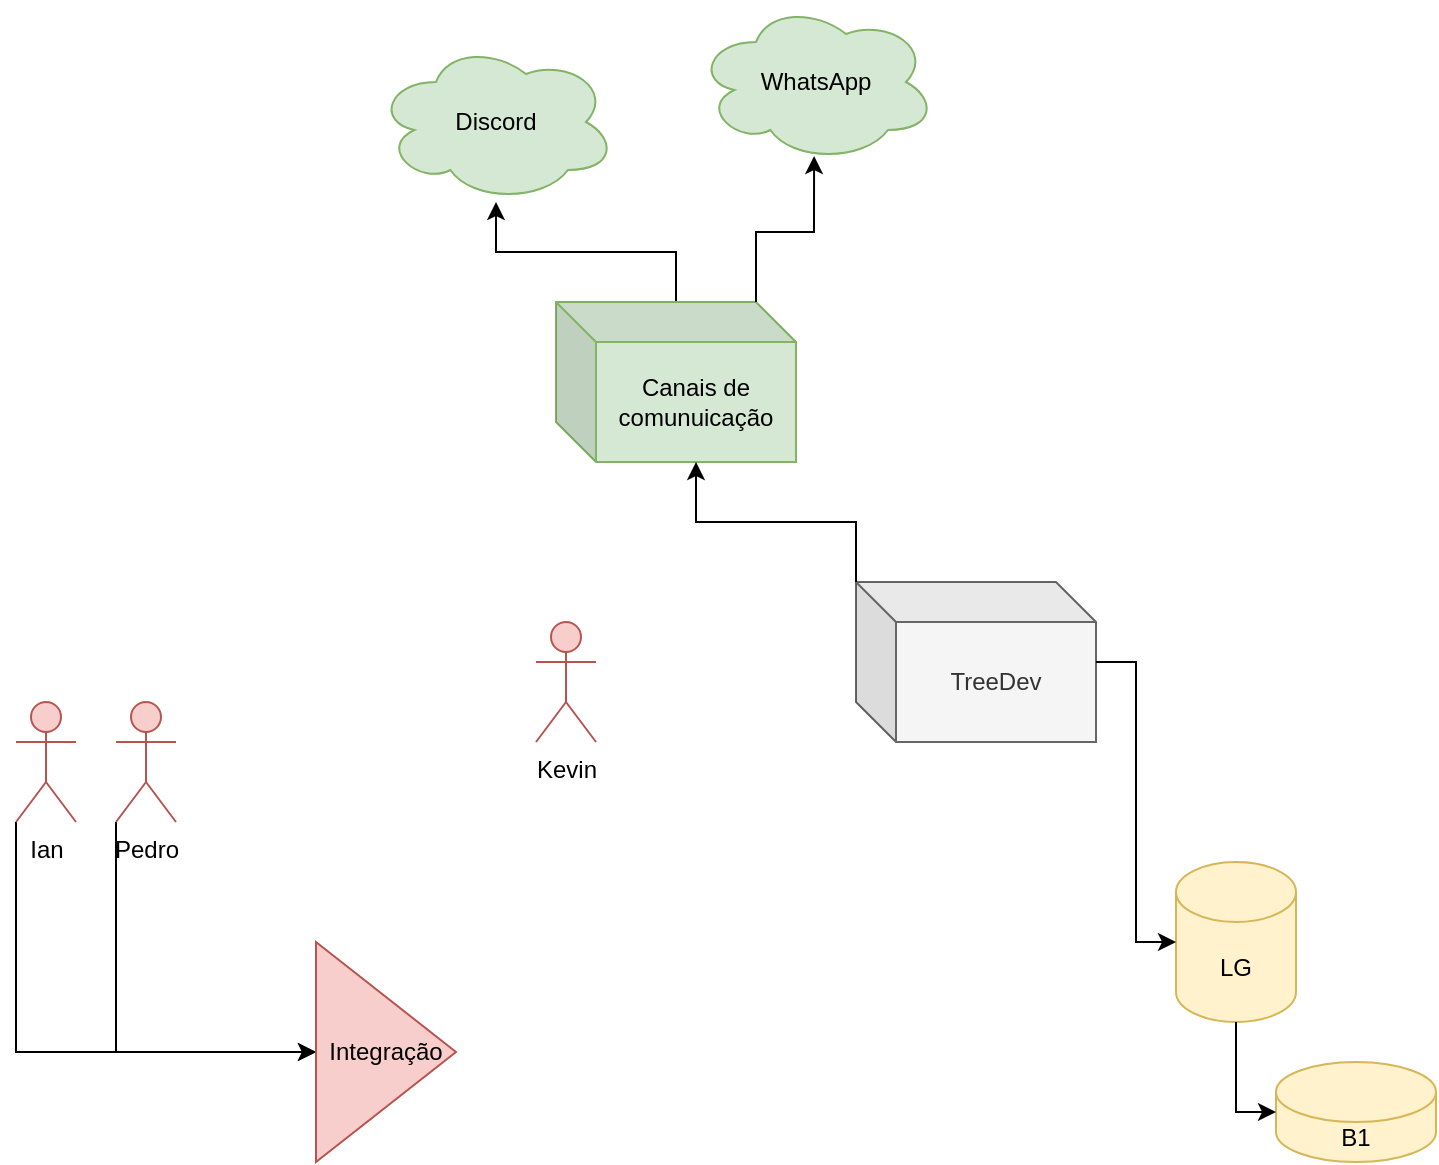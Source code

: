 <mxfile version="26.1.1">
  <diagram name="Página-1" id="OKVI52Qlez-yGc6pc8ad">
    <mxGraphModel dx="786" dy="425" grid="1" gridSize="10" guides="1" tooltips="1" connect="1" arrows="1" fold="1" page="1" pageScale="1" pageWidth="850" pageHeight="1100" math="0" shadow="0">
      <root>
        <mxCell id="0" />
        <mxCell id="1" parent="0" />
        <mxCell id="nMu7LTH7eqyM7O5s3VIu-2" value="TreeDev" style="shape=cube;whiteSpace=wrap;html=1;boundedLbl=1;backgroundOutline=1;darkOpacity=0.05;darkOpacity2=0.1;fillColor=#f5f5f5;strokeColor=#666666;fontColor=#333333;" parent="1" vertex="1">
          <mxGeometry x="470" y="470" width="120" height="80" as="geometry" />
        </mxCell>
        <mxCell id="nMu7LTH7eqyM7O5s3VIu-6" value="LG" style="shape=cylinder3;whiteSpace=wrap;html=1;boundedLbl=1;backgroundOutline=1;size=15;fillColor=#fff2cc;strokeColor=#d6b656;" parent="1" vertex="1">
          <mxGeometry x="630" y="610" width="60" height="80" as="geometry" />
        </mxCell>
        <mxCell id="nMu7LTH7eqyM7O5s3VIu-7" style="edgeStyle=orthogonalEdgeStyle;rounded=0;orthogonalLoop=1;jettySize=auto;html=1;entryX=0;entryY=0.5;entryDx=0;entryDy=0;entryPerimeter=0;" parent="1" source="nMu7LTH7eqyM7O5s3VIu-2" target="nMu7LTH7eqyM7O5s3VIu-6" edge="1">
          <mxGeometry relative="1" as="geometry" />
        </mxCell>
        <mxCell id="nMu7LTH7eqyM7O5s3VIu-10" value="B1" style="shape=cylinder3;whiteSpace=wrap;html=1;boundedLbl=1;backgroundOutline=1;size=15;fillColor=#fff2cc;strokeColor=#d6b656;" parent="1" vertex="1">
          <mxGeometry x="680" y="710" width="80" height="50" as="geometry" />
        </mxCell>
        <mxCell id="nMu7LTH7eqyM7O5s3VIu-12" style="edgeStyle=orthogonalEdgeStyle;rounded=0;orthogonalLoop=1;jettySize=auto;html=1;entryX=0;entryY=0.5;entryDx=0;entryDy=0;entryPerimeter=0;" parent="1" source="nMu7LTH7eqyM7O5s3VIu-6" target="nMu7LTH7eqyM7O5s3VIu-10" edge="1">
          <mxGeometry relative="1" as="geometry" />
        </mxCell>
        <mxCell id="NXVTqCVDTZoqD2-w8oU5-2" style="edgeStyle=orthogonalEdgeStyle;rounded=0;orthogonalLoop=1;jettySize=auto;html=1;exitX=0;exitY=1;exitDx=0;exitDy=0;exitPerimeter=0;entryX=0;entryY=0.5;entryDx=0;entryDy=0;" edge="1" parent="1" source="59k-lhTBbhLe9gWHkSDD-9" target="NXVTqCVDTZoqD2-w8oU5-1">
          <mxGeometry relative="1" as="geometry" />
        </mxCell>
        <mxCell id="59k-lhTBbhLe9gWHkSDD-9" value="Ian" style="shape=umlActor;verticalLabelPosition=bottom;verticalAlign=top;html=1;outlineConnect=0;fillColor=#f8cecc;strokeColor=#b85450;" parent="1" vertex="1">
          <mxGeometry x="50" y="530" width="30" height="60" as="geometry" />
        </mxCell>
        <mxCell id="NXVTqCVDTZoqD2-w8oU5-4" style="edgeStyle=orthogonalEdgeStyle;rounded=0;orthogonalLoop=1;jettySize=auto;html=1;exitX=0;exitY=1;exitDx=0;exitDy=0;exitPerimeter=0;entryX=0;entryY=0.5;entryDx=0;entryDy=0;" edge="1" parent="1" source="59k-lhTBbhLe9gWHkSDD-10" target="NXVTqCVDTZoqD2-w8oU5-1">
          <mxGeometry relative="1" as="geometry" />
        </mxCell>
        <mxCell id="59k-lhTBbhLe9gWHkSDD-10" value="Pedro" style="shape=umlActor;verticalLabelPosition=bottom;verticalAlign=top;html=1;outlineConnect=0;fillColor=#f8cecc;strokeColor=#b85450;" parent="1" vertex="1">
          <mxGeometry x="100" y="530" width="30" height="60" as="geometry" />
        </mxCell>
        <mxCell id="59k-lhTBbhLe9gWHkSDD-20" value="Kevin" style="shape=umlActor;verticalLabelPosition=bottom;verticalAlign=top;html=1;outlineConnect=0;fillColor=#f8cecc;strokeColor=#b85450;" parent="1" vertex="1">
          <mxGeometry x="310" y="490" width="30" height="60" as="geometry" />
        </mxCell>
        <mxCell id="GVSDBraMeaNUuduGETDM-6" style="edgeStyle=orthogonalEdgeStyle;rounded=0;orthogonalLoop=1;jettySize=auto;html=1;" parent="1" source="GVSDBraMeaNUuduGETDM-3" target="GVSDBraMeaNUuduGETDM-5" edge="1">
          <mxGeometry relative="1" as="geometry" />
        </mxCell>
        <mxCell id="GVSDBraMeaNUuduGETDM-3" value="Canais de comunuicação" style="shape=cube;whiteSpace=wrap;html=1;boundedLbl=1;backgroundOutline=1;darkOpacity=0.05;darkOpacity2=0.1;fillColor=#d5e8d4;strokeColor=#82b366;" parent="1" vertex="1">
          <mxGeometry x="320" y="330" width="120" height="80" as="geometry" />
        </mxCell>
        <mxCell id="GVSDBraMeaNUuduGETDM-4" style="edgeStyle=orthogonalEdgeStyle;rounded=0;orthogonalLoop=1;jettySize=auto;html=1;exitX=0;exitY=0;exitDx=0;exitDy=0;exitPerimeter=0;entryX=0;entryY=0;entryDx=70;entryDy=80;entryPerimeter=0;" parent="1" source="nMu7LTH7eqyM7O5s3VIu-2" target="GVSDBraMeaNUuduGETDM-3" edge="1">
          <mxGeometry relative="1" as="geometry" />
        </mxCell>
        <mxCell id="GVSDBraMeaNUuduGETDM-5" value="Discord" style="ellipse;shape=cloud;whiteSpace=wrap;html=1;fillColor=#d5e8d4;strokeColor=#82b366;" parent="1" vertex="1">
          <mxGeometry x="230" y="200" width="120" height="80" as="geometry" />
        </mxCell>
        <mxCell id="GVSDBraMeaNUuduGETDM-7" value="&lt;div&gt;WhatsApp&lt;/div&gt;" style="ellipse;shape=cloud;whiteSpace=wrap;html=1;fillColor=#d5e8d4;strokeColor=#82b366;" parent="1" vertex="1">
          <mxGeometry x="390" y="180" width="120" height="80" as="geometry" />
        </mxCell>
        <mxCell id="GVSDBraMeaNUuduGETDM-8" style="edgeStyle=orthogonalEdgeStyle;rounded=0;orthogonalLoop=1;jettySize=auto;html=1;exitX=0;exitY=0;exitDx=100;exitDy=0;exitPerimeter=0;entryX=0.492;entryY=0.963;entryDx=0;entryDy=0;entryPerimeter=0;" parent="1" source="GVSDBraMeaNUuduGETDM-3" target="GVSDBraMeaNUuduGETDM-7" edge="1">
          <mxGeometry relative="1" as="geometry" />
        </mxCell>
        <mxCell id="NXVTqCVDTZoqD2-w8oU5-1" value="Integração" style="triangle;whiteSpace=wrap;html=1;fillColor=#f8cecc;strokeColor=#b85450;" vertex="1" parent="1">
          <mxGeometry x="200" y="650" width="70" height="110" as="geometry" />
        </mxCell>
      </root>
    </mxGraphModel>
  </diagram>
</mxfile>
